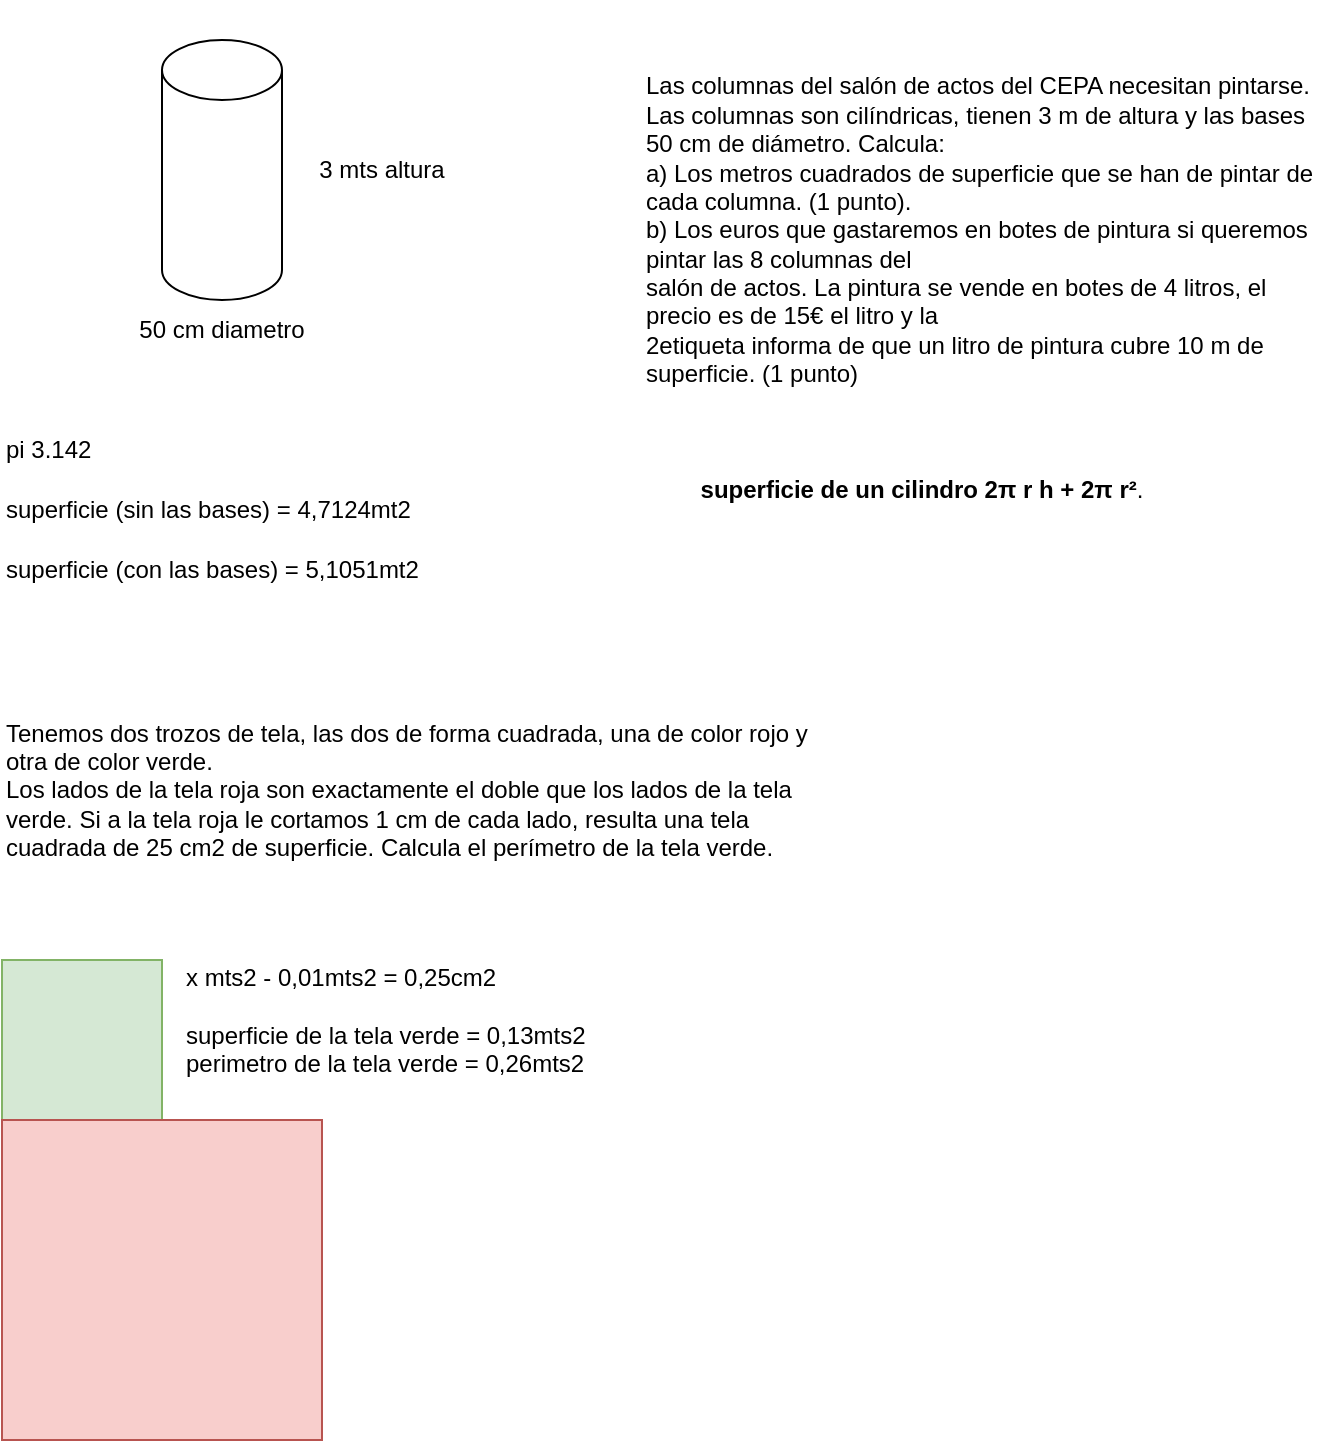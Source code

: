 <mxfile version="26.0.4">
  <diagram name="examenes-competencias" id="t1kaTWhzhrwYOHwaJRvk">
    <mxGraphModel dx="541" dy="849" grid="1" gridSize="10" guides="1" tooltips="1" connect="1" arrows="1" fold="1" page="1" pageScale="1" pageWidth="850" pageHeight="1100" math="0" shadow="0">
      <root>
        <mxCell id="0" />
        <mxCell id="1" parent="0" />
        <mxCell id="A1NEuHeW2__CrouAMQTL-1" value="" style="shape=cylinder3;whiteSpace=wrap;html=1;boundedLbl=1;backgroundOutline=1;size=15;" parent="1" vertex="1">
          <mxGeometry x="160" y="20" width="60" height="130" as="geometry" />
        </mxCell>
        <mxCell id="A1NEuHeW2__CrouAMQTL-2" value="Las columnas del salón de actos del CEPA necesitan pintarse. Las columnas son cilíndricas, tienen 3 m de altura y las bases 50 cm de diámetro. Calcula:&lt;br&gt;a) Los metros cuadrados de superficie que se han de pintar de cada columna. (1 punto).&lt;br&gt;b) Los euros que gastaremos en botes de pintura si queremos pintar las 8 columnas del&lt;br&gt;salón de actos. La pintura se vende en botes de 4 litros, el precio es de 15€ el litro y la&lt;br&gt;2etiqueta informa de que un litro de pintura cubre 10 m de superficie. (1 punto)" style="text;strokeColor=none;align=left;fillColor=none;html=1;verticalAlign=middle;whiteSpace=wrap;rounded=0;" parent="1" vertex="1">
          <mxGeometry x="400" width="340" height="230" as="geometry" />
        </mxCell>
        <mxCell id="A1NEuHeW2__CrouAMQTL-3" value="3 mts altura" style="text;strokeColor=none;align=center;fillColor=none;html=1;verticalAlign=middle;whiteSpace=wrap;rounded=0;" parent="1" vertex="1">
          <mxGeometry x="220" y="70" width="100" height="30" as="geometry" />
        </mxCell>
        <mxCell id="A1NEuHeW2__CrouAMQTL-4" value="50 cm diametro" style="text;strokeColor=none;align=center;fillColor=none;html=1;verticalAlign=middle;whiteSpace=wrap;rounded=0;" parent="1" vertex="1">
          <mxGeometry x="135" y="150" width="110" height="30" as="geometry" />
        </mxCell>
        <mxCell id="A1NEuHeW2__CrouAMQTL-5" value="pi 3.142" style="text;strokeColor=none;align=left;fillColor=none;html=1;verticalAlign=middle;whiteSpace=wrap;rounded=0;" parent="1" vertex="1">
          <mxGeometry x="80" y="210" width="60" height="30" as="geometry" />
        </mxCell>
        <mxCell id="A1NEuHeW2__CrouAMQTL-6" value="&lt;span lang=&quot;es&quot; class=&quot;BxUVEf ILfuVd&quot;&gt;&lt;b&gt;superficie de un cilindro 2π r h + 2π r²&lt;/b&gt;.&lt;/span&gt;" style="text;strokeColor=none;align=center;fillColor=none;html=1;verticalAlign=middle;whiteSpace=wrap;rounded=0;" parent="1" vertex="1">
          <mxGeometry x="410" y="230" width="260" height="30" as="geometry" />
        </mxCell>
        <mxCell id="A1NEuHeW2__CrouAMQTL-7" value="superficie (sin las bases) =&amp;nbsp;4,7124mt2" style="text;strokeColor=none;align=left;fillColor=none;html=1;verticalAlign=middle;whiteSpace=wrap;rounded=0;" parent="1" vertex="1">
          <mxGeometry x="80" y="240" width="240" height="30" as="geometry" />
        </mxCell>
        <mxCell id="A1NEuHeW2__CrouAMQTL-8" value="superficie (con las bases) = 5,1051mt2&amp;nbsp;" style="text;strokeColor=none;align=left;fillColor=none;html=1;verticalAlign=middle;whiteSpace=wrap;rounded=0;" parent="1" vertex="1">
          <mxGeometry x="80" y="270" width="240" height="30" as="geometry" />
        </mxCell>
        <mxCell id="A1NEuHeW2__CrouAMQTL-9" value="&lt;div&gt;Tenemos dos trozos de tela, las dos de forma cuadrada, una de color rojo y otra de co&lt;span style=&quot;background-color: transparent; color: light-dark(rgb(0, 0, 0), rgb(255, 255, 255));&quot;&gt;lor verde.&amp;nbsp;&lt;/span&gt;&lt;/div&gt;&lt;div&gt;&lt;span style=&quot;background-color: transparent; color: light-dark(rgb(0, 0, 0), rgb(255, 255, 255));&quot;&gt;Los lados de la tela roja son exactamente el doble que los lados de la tela ver&lt;/span&gt;&lt;span style=&quot;background-color: transparent; color: light-dark(rgb(0, 0, 0), rgb(255, 255, 255));&quot;&gt;de. Si a la tela roja le cortamos 1 cm de cada lado, resulta una tela cuadrada de 25 cm2&amp;nbsp;&lt;/span&gt;&lt;span style=&quot;background-color: transparent; color: light-dark(rgb(0, 0, 0), rgb(255, 255, 255));&quot;&gt;de superficie. Calcula el perímetro de la tela verde.&lt;/span&gt;&lt;/div&gt;" style="text;strokeColor=none;align=left;fillColor=none;html=1;verticalAlign=middle;whiteSpace=wrap;rounded=0;" parent="1" vertex="1">
          <mxGeometry x="80" y="330" width="420" height="130" as="geometry" />
        </mxCell>
        <mxCell id="A1NEuHeW2__CrouAMQTL-10" value="" style="whiteSpace=wrap;html=1;aspect=fixed;fillColor=#d5e8d4;strokeColor=#82b366;" parent="1" vertex="1">
          <mxGeometry x="80" y="480" width="80" height="80" as="geometry" />
        </mxCell>
        <mxCell id="A1NEuHeW2__CrouAMQTL-11" value="" style="whiteSpace=wrap;html=1;aspect=fixed;fillColor=#f8cecc;strokeColor=#b85450;" parent="1" vertex="1">
          <mxGeometry x="80" y="560" width="160" height="160" as="geometry" />
        </mxCell>
        <mxCell id="A1NEuHeW2__CrouAMQTL-12" value="x mts2 - 0,01mts2 = 0,25cm2&lt;div&gt;&lt;br&gt;&lt;/div&gt;&lt;div&gt;superficie de la tela verde = 0,13mts2&lt;/div&gt;&lt;div&gt;perimetro de la tela verde = 0,26mts2&lt;/div&gt;" style="text;strokeColor=none;align=left;fillColor=none;html=1;verticalAlign=middle;whiteSpace=wrap;rounded=0;" parent="1" vertex="1">
          <mxGeometry x="170" y="480" width="220" height="60" as="geometry" />
        </mxCell>
      </root>
    </mxGraphModel>
  </diagram>
</mxfile>
